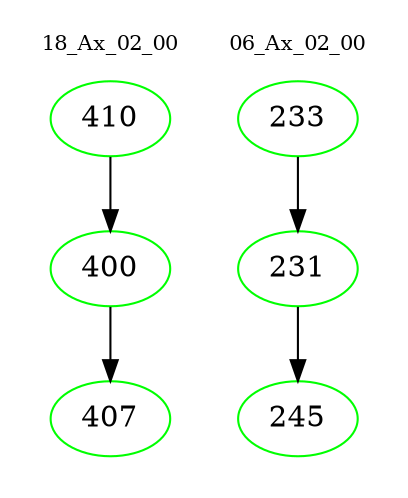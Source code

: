 digraph{
subgraph cluster_0 {
color = white
label = "18_Ax_02_00";
fontsize=10;
T0_410 [label="410", color="green"]
T0_410 -> T0_400 [color="black"]
T0_400 [label="400", color="green"]
T0_400 -> T0_407 [color="black"]
T0_407 [label="407", color="green"]
}
subgraph cluster_1 {
color = white
label = "06_Ax_02_00";
fontsize=10;
T1_233 [label="233", color="green"]
T1_233 -> T1_231 [color="black"]
T1_231 [label="231", color="green"]
T1_231 -> T1_245 [color="black"]
T1_245 [label="245", color="green"]
}
}

